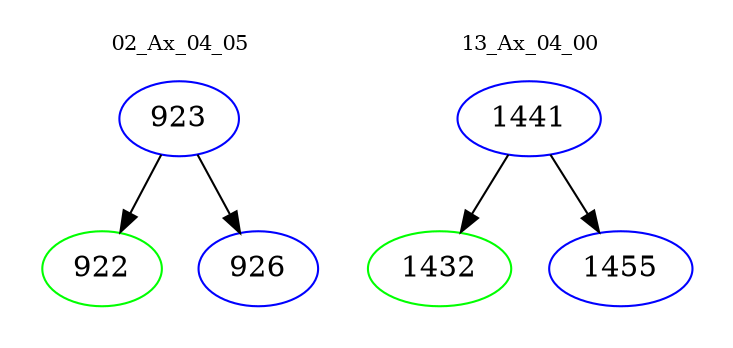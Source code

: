 digraph{
subgraph cluster_0 {
color = white
label = "02_Ax_04_05";
fontsize=10;
T0_923 [label="923", color="blue"]
T0_923 -> T0_922 [color="black"]
T0_922 [label="922", color="green"]
T0_923 -> T0_926 [color="black"]
T0_926 [label="926", color="blue"]
}
subgraph cluster_1 {
color = white
label = "13_Ax_04_00";
fontsize=10;
T1_1441 [label="1441", color="blue"]
T1_1441 -> T1_1432 [color="black"]
T1_1432 [label="1432", color="green"]
T1_1441 -> T1_1455 [color="black"]
T1_1455 [label="1455", color="blue"]
}
}

